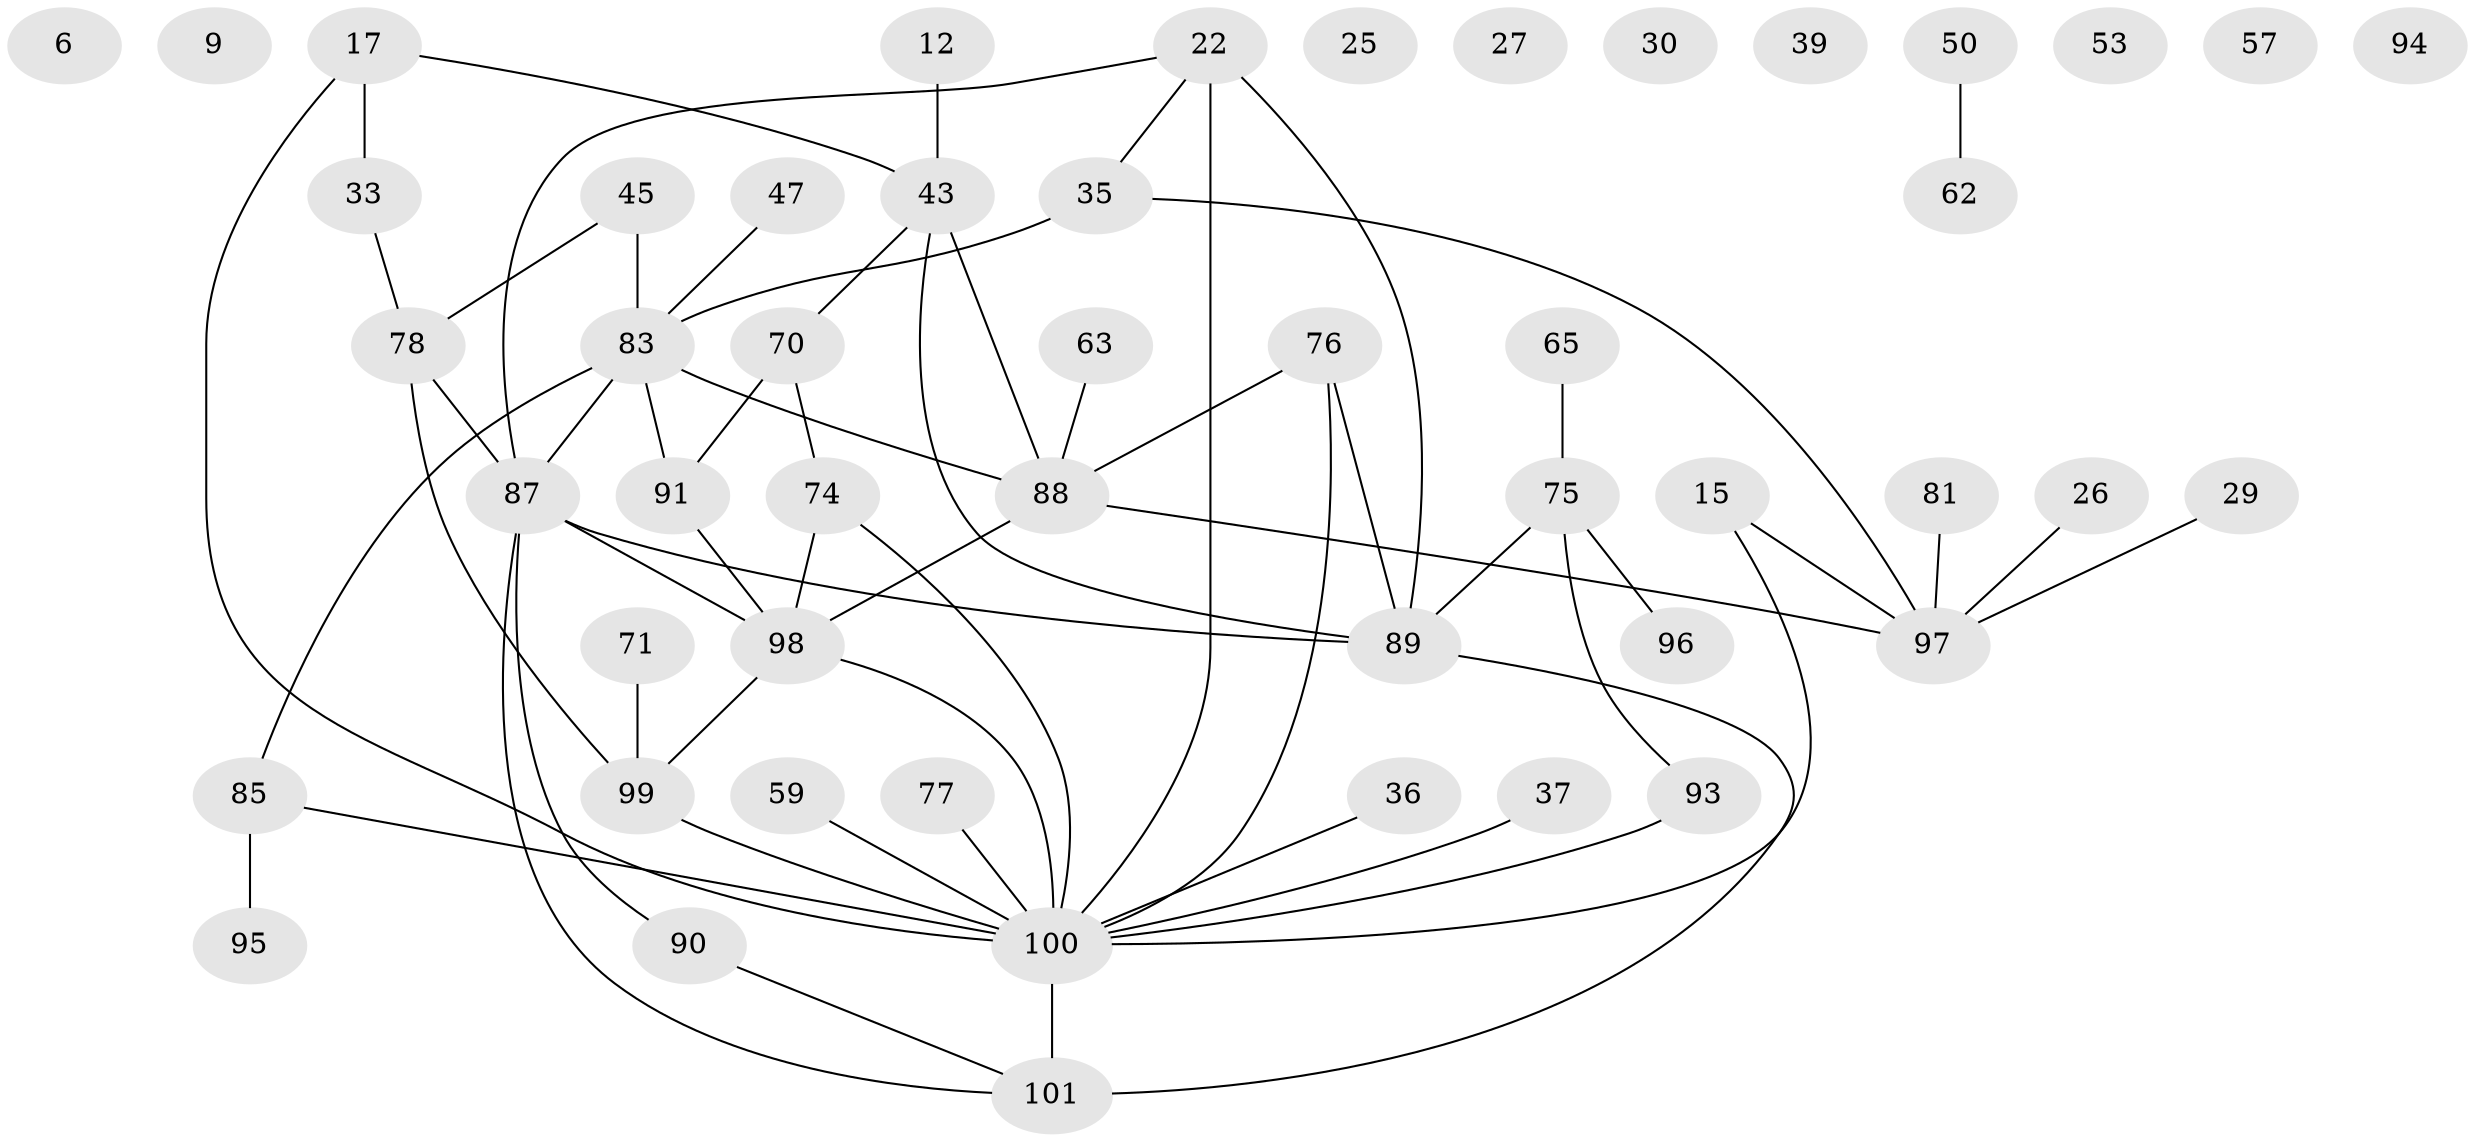// original degree distribution, {5: 0.1188118811881188, 3: 0.2079207920792079, 1: 0.22772277227722773, 2: 0.2079207920792079, 0: 0.0891089108910891, 4: 0.09900990099009901, 7: 0.019801980198019802, 8: 0.009900990099009901, 6: 0.019801980198019802}
// Generated by graph-tools (version 1.1) at 2025/39/03/09/25 04:39:43]
// undirected, 50 vertices, 62 edges
graph export_dot {
graph [start="1"]
  node [color=gray90,style=filled];
  6;
  9;
  12;
  15;
  17;
  22;
  25;
  26;
  27;
  29;
  30;
  33 [super="+10"];
  35 [super="+1"];
  36;
  37 [super="+3+28"];
  39;
  43;
  45 [super="+13"];
  47;
  50;
  53;
  57;
  59;
  62;
  63;
  65;
  70;
  71;
  74 [super="+38"];
  75;
  76;
  77;
  78 [super="+31"];
  81;
  83 [super="+56+58+40+51"];
  85 [super="+8+20"];
  87 [super="+69+73"];
  88 [super="+23+67"];
  89 [super="+11"];
  90;
  91 [super="+49"];
  93;
  94;
  95;
  96 [super="+32"];
  97 [super="+66"];
  98 [super="+61+79+92+84"];
  99;
  100 [super="+24+54+64+86"];
  101 [super="+80"];
  12 -- 43;
  15 -- 97;
  15 -- 100;
  17 -- 33 [weight=2];
  17 -- 43;
  17 -- 100 [weight=2];
  22 -- 35 [weight=2];
  22 -- 89;
  22 -- 100 [weight=3];
  22 -- 87;
  26 -- 97;
  29 -- 97;
  33 -- 78;
  35 -- 97 [weight=2];
  35 -- 83;
  36 -- 100;
  37 -- 100;
  43 -- 70;
  43 -- 88 [weight=2];
  43 -- 89 [weight=2];
  45 -- 78;
  45 -- 83;
  47 -- 83;
  50 -- 62;
  59 -- 100;
  63 -- 88;
  65 -- 75;
  70 -- 91 [weight=2];
  70 -- 74;
  71 -- 99;
  74 -- 100;
  74 -- 98;
  75 -- 89;
  75 -- 93;
  75 -- 96;
  76 -- 88;
  76 -- 89;
  76 -- 100;
  77 -- 100;
  78 -- 99;
  78 -- 87;
  81 -- 97;
  83 -- 85;
  83 -- 88 [weight=2];
  83 -- 91;
  83 -- 87;
  85 -- 95;
  85 -- 100 [weight=3];
  87 -- 101;
  87 -- 98 [weight=3];
  87 -- 89;
  87 -- 90;
  88 -- 97 [weight=2];
  88 -- 98;
  89 -- 101;
  90 -- 101;
  91 -- 98;
  93 -- 100;
  98 -- 99 [weight=3];
  98 -- 100;
  99 -- 100;
  100 -- 101 [weight=2];
}

